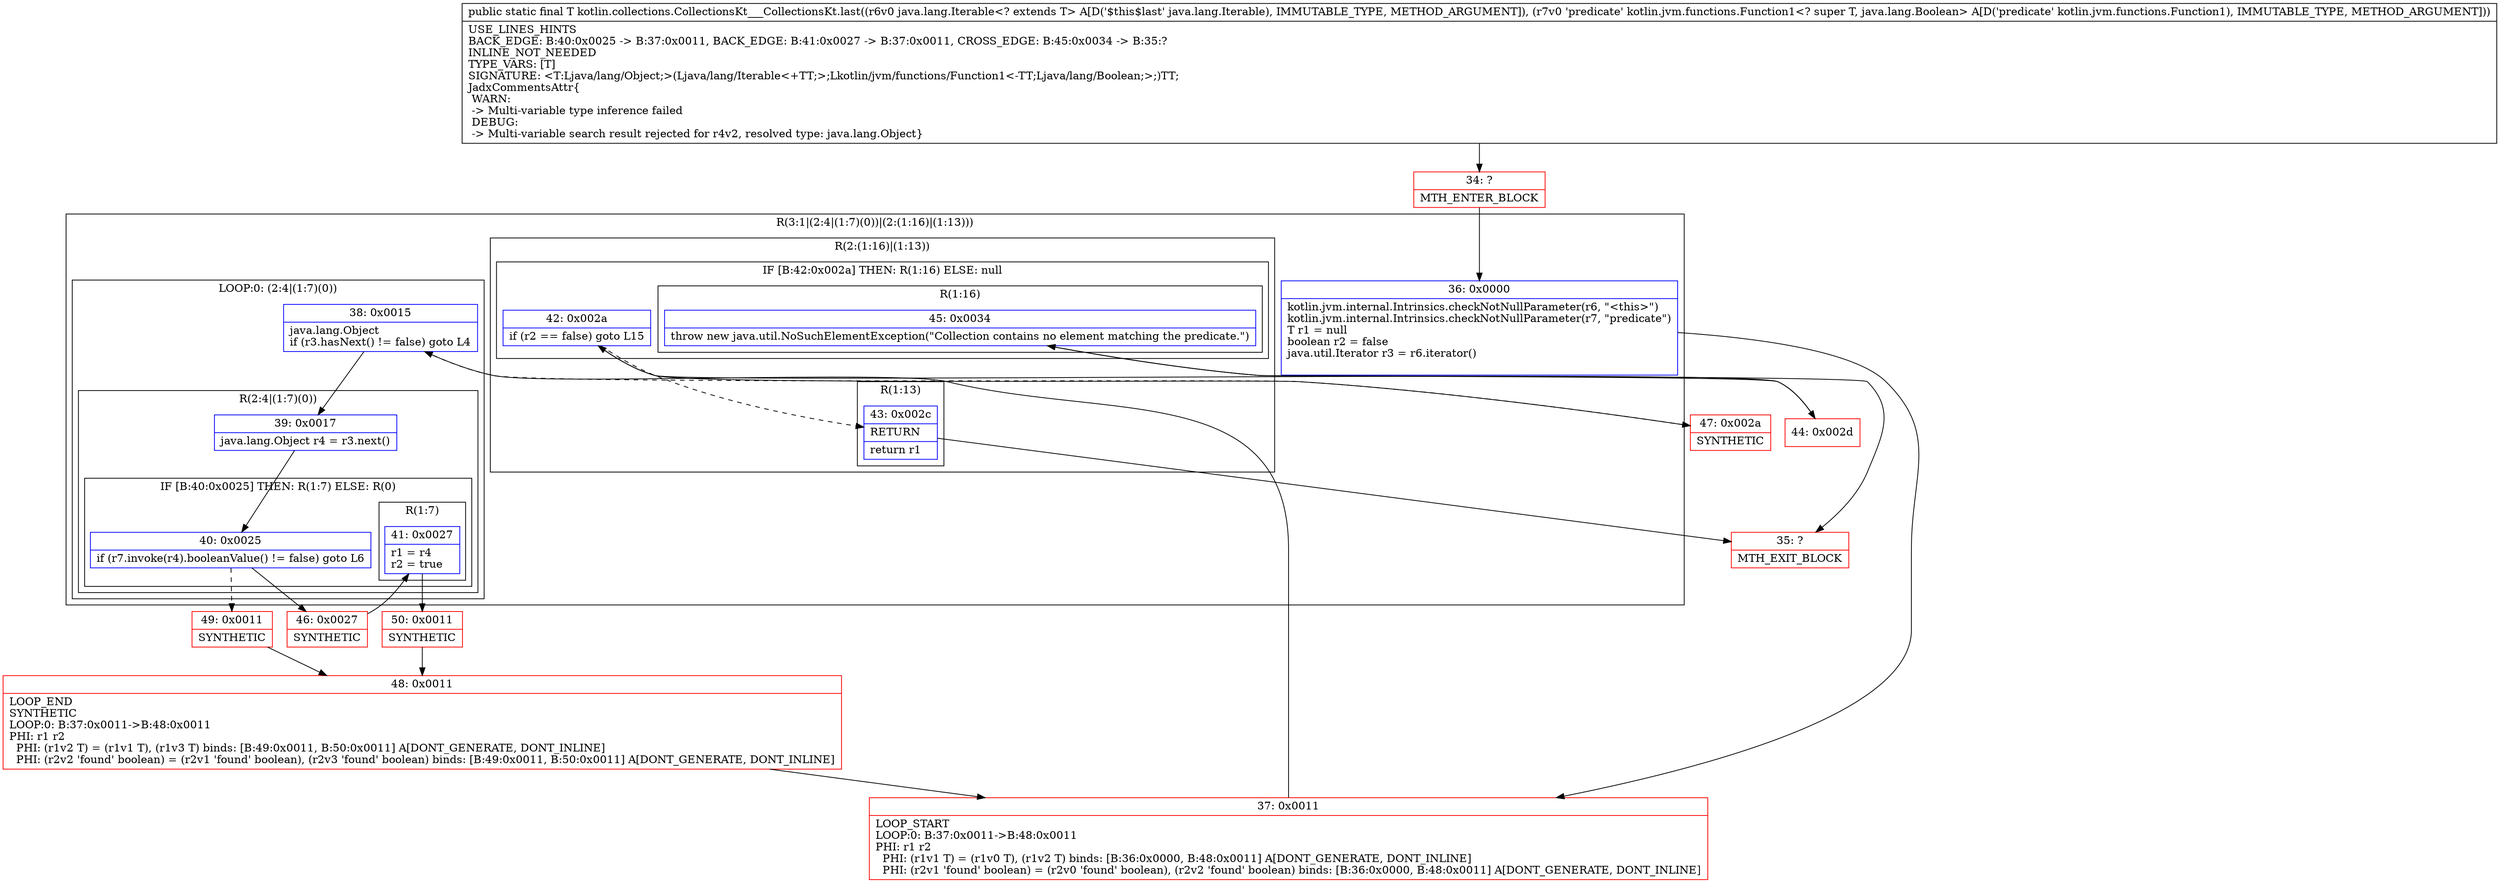 digraph "CFG forkotlin.collections.CollectionsKt___CollectionsKt.last(Ljava\/lang\/Iterable;Lkotlin\/jvm\/functions\/Function1;)Ljava\/lang\/Object;" {
subgraph cluster_Region_1067503108 {
label = "R(3:1|(2:4|(1:7)(0))|(2:(1:16)|(1:13)))";
node [shape=record,color=blue];
Node_36 [shape=record,label="{36\:\ 0x0000|kotlin.jvm.internal.Intrinsics.checkNotNullParameter(r6, \"\<this\>\")\lkotlin.jvm.internal.Intrinsics.checkNotNullParameter(r7, \"predicate\")\lT r1 = null\lboolean r2 = false\ljava.util.Iterator r3 = r6.iterator()\l\l}"];
subgraph cluster_LoopRegion_1501882125 {
label = "LOOP:0: (2:4|(1:7)(0))";
node [shape=record,color=blue];
Node_38 [shape=record,label="{38\:\ 0x0015|java.lang.Object \lif (r3.hasNext() != false) goto L4\l}"];
subgraph cluster_Region_933144046 {
label = "R(2:4|(1:7)(0))";
node [shape=record,color=blue];
Node_39 [shape=record,label="{39\:\ 0x0017|java.lang.Object r4 = r3.next()\l}"];
subgraph cluster_IfRegion_1759595266 {
label = "IF [B:40:0x0025] THEN: R(1:7) ELSE: R(0)";
node [shape=record,color=blue];
Node_40 [shape=record,label="{40\:\ 0x0025|if (r7.invoke(r4).booleanValue() != false) goto L6\l}"];
subgraph cluster_Region_285468562 {
label = "R(1:7)";
node [shape=record,color=blue];
Node_41 [shape=record,label="{41\:\ 0x0027|r1 = r4\lr2 = true\l}"];
}
subgraph cluster_Region_1157178043 {
label = "R(0)";
node [shape=record,color=blue];
}
}
}
}
subgraph cluster_Region_976947622 {
label = "R(2:(1:16)|(1:13))";
node [shape=record,color=blue];
subgraph cluster_IfRegion_1812625824 {
label = "IF [B:42:0x002a] THEN: R(1:16) ELSE: null";
node [shape=record,color=blue];
Node_42 [shape=record,label="{42\:\ 0x002a|if (r2 == false) goto L15\l}"];
subgraph cluster_Region_2026404570 {
label = "R(1:16)";
node [shape=record,color=blue];
Node_45 [shape=record,label="{45\:\ 0x0034|throw new java.util.NoSuchElementException(\"Collection contains no element matching the predicate.\")\l}"];
}
}
subgraph cluster_Region_1364089387 {
label = "R(1:13)";
node [shape=record,color=blue];
Node_43 [shape=record,label="{43\:\ 0x002c|RETURN\l|return r1\l}"];
}
}
}
Node_34 [shape=record,color=red,label="{34\:\ ?|MTH_ENTER_BLOCK\l}"];
Node_37 [shape=record,color=red,label="{37\:\ 0x0011|LOOP_START\lLOOP:0: B:37:0x0011\-\>B:48:0x0011\lPHI: r1 r2 \l  PHI: (r1v1 T) = (r1v0 T), (r1v2 T) binds: [B:36:0x0000, B:48:0x0011] A[DONT_GENERATE, DONT_INLINE]\l  PHI: (r2v1 'found' boolean) = (r2v0 'found' boolean), (r2v2 'found' boolean) binds: [B:36:0x0000, B:48:0x0011] A[DONT_GENERATE, DONT_INLINE]\l}"];
Node_46 [shape=record,color=red,label="{46\:\ 0x0027|SYNTHETIC\l}"];
Node_50 [shape=record,color=red,label="{50\:\ 0x0011|SYNTHETIC\l}"];
Node_48 [shape=record,color=red,label="{48\:\ 0x0011|LOOP_END\lSYNTHETIC\lLOOP:0: B:37:0x0011\-\>B:48:0x0011\lPHI: r1 r2 \l  PHI: (r1v2 T) = (r1v1 T), (r1v3 T) binds: [B:49:0x0011, B:50:0x0011] A[DONT_GENERATE, DONT_INLINE]\l  PHI: (r2v2 'found' boolean) = (r2v1 'found' boolean), (r2v3 'found' boolean) binds: [B:49:0x0011, B:50:0x0011] A[DONT_GENERATE, DONT_INLINE]\l}"];
Node_49 [shape=record,color=red,label="{49\:\ 0x0011|SYNTHETIC\l}"];
Node_47 [shape=record,color=red,label="{47\:\ 0x002a|SYNTHETIC\l}"];
Node_35 [shape=record,color=red,label="{35\:\ ?|MTH_EXIT_BLOCK\l}"];
Node_44 [shape=record,color=red,label="{44\:\ 0x002d}"];
MethodNode[shape=record,label="{public static final T kotlin.collections.CollectionsKt___CollectionsKt.last((r6v0 java.lang.Iterable\<? extends T\> A[D('$this$last' java.lang.Iterable), IMMUTABLE_TYPE, METHOD_ARGUMENT]), (r7v0 'predicate' kotlin.jvm.functions.Function1\<? super T, java.lang.Boolean\> A[D('predicate' kotlin.jvm.functions.Function1), IMMUTABLE_TYPE, METHOD_ARGUMENT]))  | USE_LINES_HINTS\lBACK_EDGE: B:40:0x0025 \-\> B:37:0x0011, BACK_EDGE: B:41:0x0027 \-\> B:37:0x0011, CROSS_EDGE: B:45:0x0034 \-\> B:35:?\lINLINE_NOT_NEEDED\lTYPE_VARS: [T]\lSIGNATURE: \<T:Ljava\/lang\/Object;\>(Ljava\/lang\/Iterable\<+TT;\>;Lkotlin\/jvm\/functions\/Function1\<\-TT;Ljava\/lang\/Boolean;\>;)TT;\lJadxCommentsAttr\{\l WARN: \l \-\> Multi\-variable type inference failed\l DEBUG: \l \-\> Multi\-variable search result rejected for r4v2, resolved type: java.lang.Object\}\l}"];
MethodNode -> Node_34;Node_36 -> Node_37;
Node_38 -> Node_39;
Node_38 -> Node_47[style=dashed];
Node_39 -> Node_40;
Node_40 -> Node_46;
Node_40 -> Node_49[style=dashed];
Node_41 -> Node_50;
Node_42 -> Node_43[style=dashed];
Node_42 -> Node_44;
Node_45 -> Node_35;
Node_43 -> Node_35;
Node_34 -> Node_36;
Node_37 -> Node_38;
Node_46 -> Node_41;
Node_50 -> Node_48;
Node_48 -> Node_37;
Node_49 -> Node_48;
Node_47 -> Node_42;
Node_44 -> Node_45;
}

